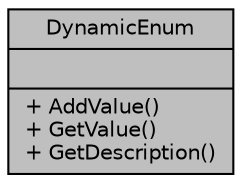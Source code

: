 digraph "DynamicEnum"
{
 // LATEX_PDF_SIZE
  edge [fontname="Helvetica",fontsize="10",labelfontname="Helvetica",labelfontsize="10"];
  node [fontname="Helvetica",fontsize="10",shape=record];
  Node1 [label="{DynamicEnum\n||+ AddValue()\l+ GetValue()\l+ GetDescription()\l}",height=0.2,width=0.4,color="black", fillcolor="grey75", style="filled", fontcolor="black",tooltip=" "];
}
